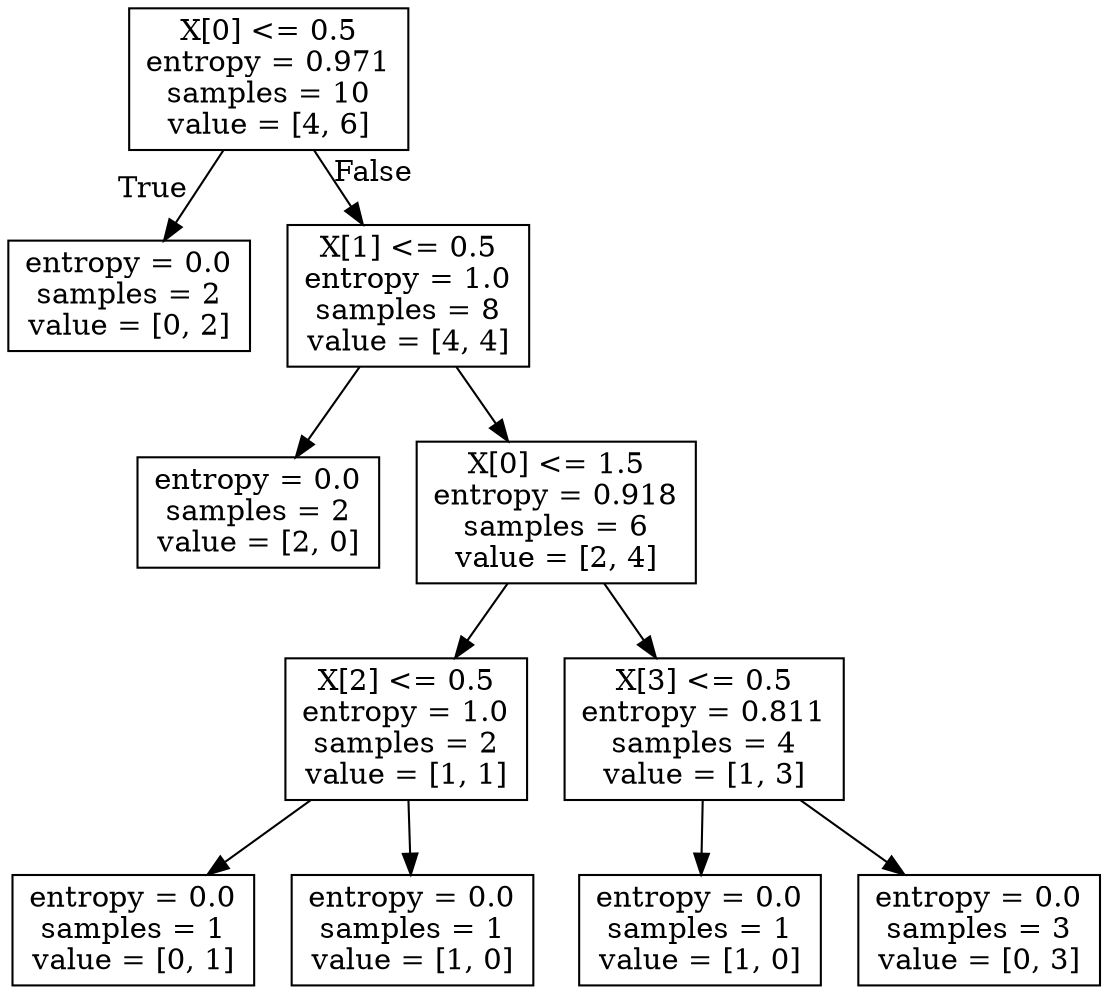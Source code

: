 digraph Tree {
node [shape=box] ;
0 [label="X[0] <= 0.5\nentropy = 0.971\nsamples = 10\nvalue = [4, 6]"] ;
1 [label="entropy = 0.0\nsamples = 2\nvalue = [0, 2]"] ;
0 -> 1 [labeldistance=2.5, labelangle=45, headlabel="True"] ;
2 [label="X[1] <= 0.5\nentropy = 1.0\nsamples = 8\nvalue = [4, 4]"] ;
0 -> 2 [labeldistance=2.5, labelangle=-45, headlabel="False"] ;
3 [label="entropy = 0.0\nsamples = 2\nvalue = [2, 0]"] ;
2 -> 3 ;
4 [label="X[0] <= 1.5\nentropy = 0.918\nsamples = 6\nvalue = [2, 4]"] ;
2 -> 4 ;
5 [label="X[2] <= 0.5\nentropy = 1.0\nsamples = 2\nvalue = [1, 1]"] ;
4 -> 5 ;
6 [label="entropy = 0.0\nsamples = 1\nvalue = [0, 1]"] ;
5 -> 6 ;
7 [label="entropy = 0.0\nsamples = 1\nvalue = [1, 0]"] ;
5 -> 7 ;
8 [label="X[3] <= 0.5\nentropy = 0.811\nsamples = 4\nvalue = [1, 3]"] ;
4 -> 8 ;
9 [label="entropy = 0.0\nsamples = 1\nvalue = [1, 0]"] ;
8 -> 9 ;
10 [label="entropy = 0.0\nsamples = 3\nvalue = [0, 3]"] ;
8 -> 10 ;
}